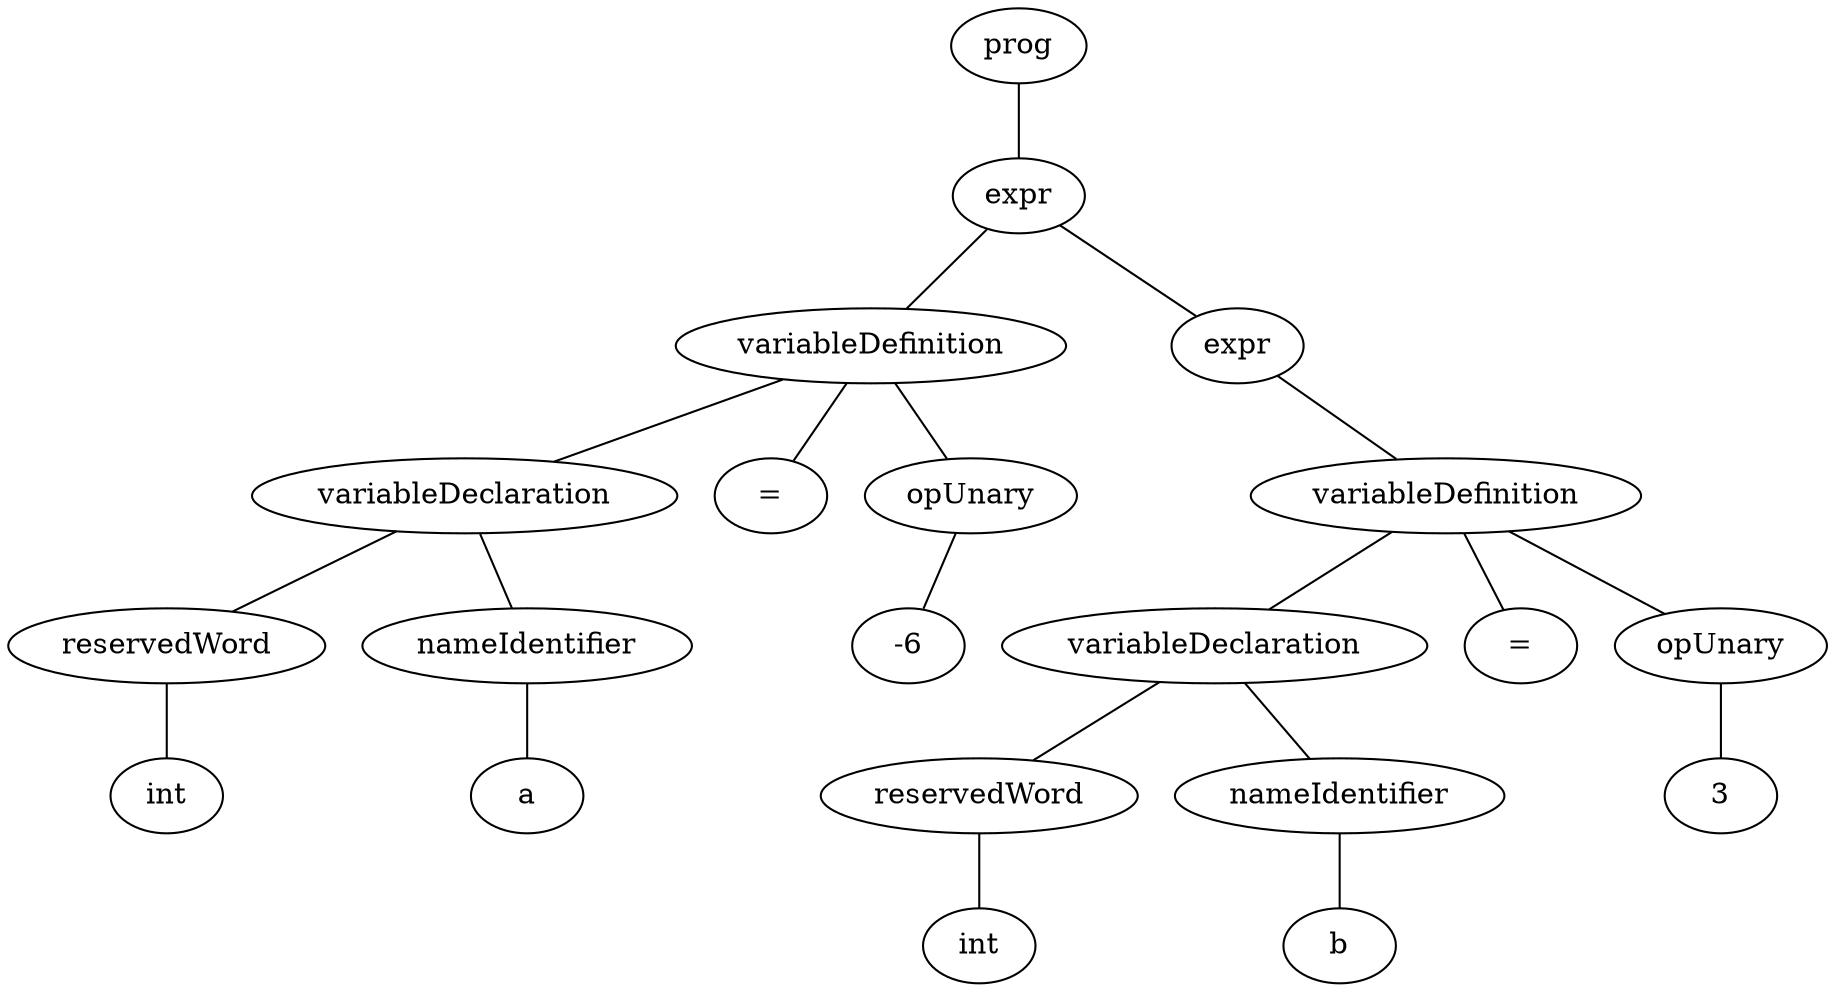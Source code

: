 graph ast { 
<AST.AST object at 0x7f3e8152bf40>[label="prog"] 
<AST.AST object at 0x7f3e8185ddc0>[label="expr"] 
<AST.AST object at 0x7f3e816b4160>[label="variableDefinition"] 
<AST.AST object at 0x7f3e81686dc0>[label="variableDeclaration"] 
<AST.AST object at 0x7f3e81686c40>[label="reservedWord"] 
<AST.AST object at 0x7f3e816860a0>[label="int"] 
<AST.AST object at 0x7f3e81686250>[label="nameIdentifier"] 
<AST.AST object at 0x7f3e81686fd0>[label="a"] 
<AST.AST object at 0x7f3e81686d90>[label="="] 
<AST.AST object at 0x7f3e816bae20>[label="opUnary"] 
<AST.AST object at 0x7f3e816ba160>[label="-6"] 
<AST.AST object at 0x7f3e816b47c0>[label="expr"] 
<AST.AST object at 0x7f3e8162fd00>[label="variableDefinition"] 
<AST.AST object at 0x7f3e8162f1f0>[label="variableDeclaration"] 
<AST.AST object at 0x7f3e8162f850>[label="reservedWord"] 
<AST.AST object at 0x7f3e8162fd30>[label="int"] 
<AST.AST object at 0x7f3e8162fe80>[label="nameIdentifier"] 
<AST.AST object at 0x7f3e817c2a90>[label="b"] 
<AST.AST object at 0x7f3e8162f280>[label="="] 
<AST.AST object at 0x7f3e817c2b20>[label="opUnary"] 
<AST.AST object at 0x7f3e817c22e0>[label="3"] 
<AST.AST object at 0x7f3e8152bf40> -- <AST.AST object at 0x7f3e8185ddc0>
<AST.AST object at 0x7f3e8185ddc0> -- <AST.AST object at 0x7f3e816b4160>
<AST.AST object at 0x7f3e816b4160> -- <AST.AST object at 0x7f3e81686dc0>
<AST.AST object at 0x7f3e81686dc0> -- <AST.AST object at 0x7f3e81686c40>
<AST.AST object at 0x7f3e81686c40> -- <AST.AST object at 0x7f3e816860a0>
<AST.AST object at 0x7f3e81686dc0> -- <AST.AST object at 0x7f3e81686250>
<AST.AST object at 0x7f3e81686250> -- <AST.AST object at 0x7f3e81686fd0>
<AST.AST object at 0x7f3e816b4160> -- <AST.AST object at 0x7f3e81686d90>
<AST.AST object at 0x7f3e816b4160> -- <AST.AST object at 0x7f3e816bae20>
<AST.AST object at 0x7f3e816bae20> -- <AST.AST object at 0x7f3e816ba160>
<AST.AST object at 0x7f3e8185ddc0> -- <AST.AST object at 0x7f3e816b47c0>
<AST.AST object at 0x7f3e816b47c0> -- <AST.AST object at 0x7f3e8162fd00>
<AST.AST object at 0x7f3e8162fd00> -- <AST.AST object at 0x7f3e8162f1f0>
<AST.AST object at 0x7f3e8162f1f0> -- <AST.AST object at 0x7f3e8162f850>
<AST.AST object at 0x7f3e8162f850> -- <AST.AST object at 0x7f3e8162fd30>
<AST.AST object at 0x7f3e8162f1f0> -- <AST.AST object at 0x7f3e8162fe80>
<AST.AST object at 0x7f3e8162fe80> -- <AST.AST object at 0x7f3e817c2a90>
<AST.AST object at 0x7f3e8162fd00> -- <AST.AST object at 0x7f3e8162f280>
<AST.AST object at 0x7f3e8162fd00> -- <AST.AST object at 0x7f3e817c2b20>
<AST.AST object at 0x7f3e817c2b20> -- <AST.AST object at 0x7f3e817c22e0>
}